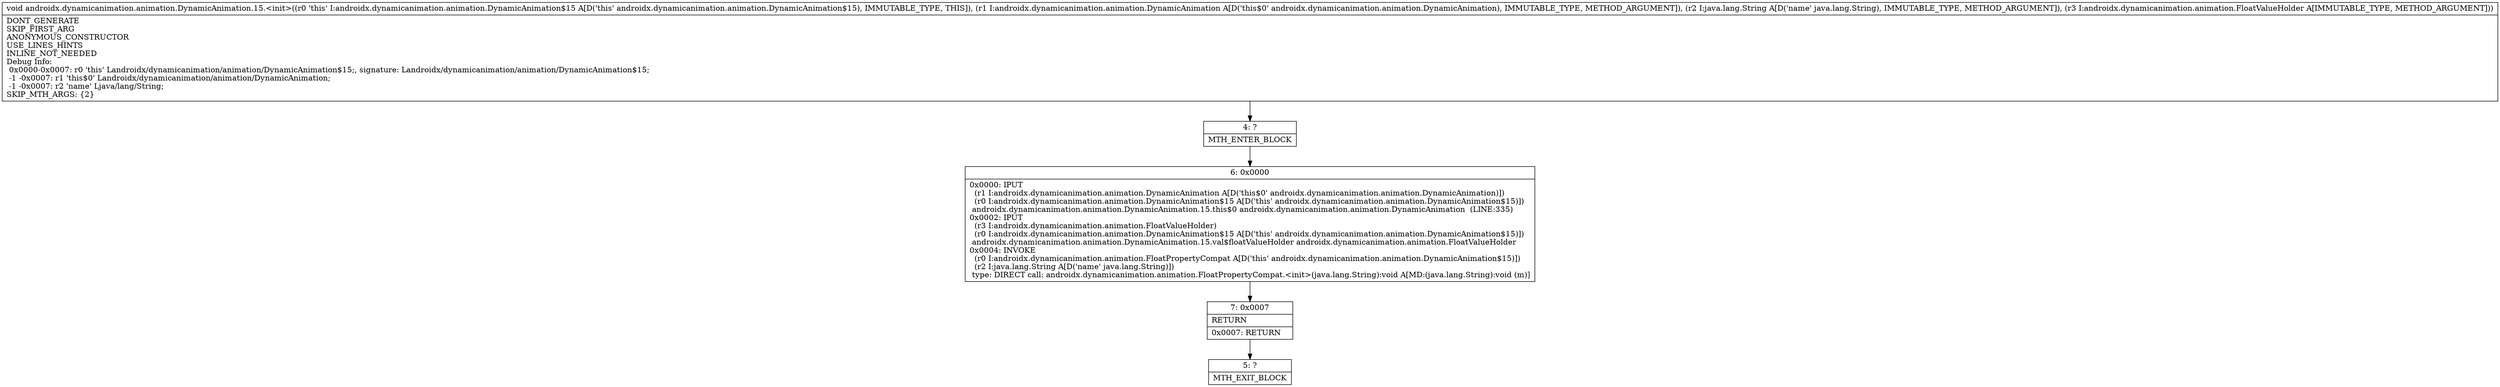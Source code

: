 digraph "CFG forandroidx.dynamicanimation.animation.DynamicAnimation.15.\<init\>(Landroidx\/dynamicanimation\/animation\/DynamicAnimation;Ljava\/lang\/String;Landroidx\/dynamicanimation\/animation\/FloatValueHolder;)V" {
Node_4 [shape=record,label="{4\:\ ?|MTH_ENTER_BLOCK\l}"];
Node_6 [shape=record,label="{6\:\ 0x0000|0x0000: IPUT  \l  (r1 I:androidx.dynamicanimation.animation.DynamicAnimation A[D('this$0' androidx.dynamicanimation.animation.DynamicAnimation)])\l  (r0 I:androidx.dynamicanimation.animation.DynamicAnimation$15 A[D('this' androidx.dynamicanimation.animation.DynamicAnimation$15)])\l androidx.dynamicanimation.animation.DynamicAnimation.15.this$0 androidx.dynamicanimation.animation.DynamicAnimation  (LINE:335)\l0x0002: IPUT  \l  (r3 I:androidx.dynamicanimation.animation.FloatValueHolder)\l  (r0 I:androidx.dynamicanimation.animation.DynamicAnimation$15 A[D('this' androidx.dynamicanimation.animation.DynamicAnimation$15)])\l androidx.dynamicanimation.animation.DynamicAnimation.15.val$floatValueHolder androidx.dynamicanimation.animation.FloatValueHolder \l0x0004: INVOKE  \l  (r0 I:androidx.dynamicanimation.animation.FloatPropertyCompat A[D('this' androidx.dynamicanimation.animation.DynamicAnimation$15)])\l  (r2 I:java.lang.String A[D('name' java.lang.String)])\l type: DIRECT call: androidx.dynamicanimation.animation.FloatPropertyCompat.\<init\>(java.lang.String):void A[MD:(java.lang.String):void (m)]\l}"];
Node_7 [shape=record,label="{7\:\ 0x0007|RETURN\l|0x0007: RETURN   \l}"];
Node_5 [shape=record,label="{5\:\ ?|MTH_EXIT_BLOCK\l}"];
MethodNode[shape=record,label="{void androidx.dynamicanimation.animation.DynamicAnimation.15.\<init\>((r0 'this' I:androidx.dynamicanimation.animation.DynamicAnimation$15 A[D('this' androidx.dynamicanimation.animation.DynamicAnimation$15), IMMUTABLE_TYPE, THIS]), (r1 I:androidx.dynamicanimation.animation.DynamicAnimation A[D('this$0' androidx.dynamicanimation.animation.DynamicAnimation), IMMUTABLE_TYPE, METHOD_ARGUMENT]), (r2 I:java.lang.String A[D('name' java.lang.String), IMMUTABLE_TYPE, METHOD_ARGUMENT]), (r3 I:androidx.dynamicanimation.animation.FloatValueHolder A[IMMUTABLE_TYPE, METHOD_ARGUMENT]))  | DONT_GENERATE\lSKIP_FIRST_ARG\lANONYMOUS_CONSTRUCTOR\lUSE_LINES_HINTS\lINLINE_NOT_NEEDED\lDebug Info:\l  0x0000\-0x0007: r0 'this' Landroidx\/dynamicanimation\/animation\/DynamicAnimation$15;, signature: Landroidx\/dynamicanimation\/animation\/DynamicAnimation$15;\l  \-1 \-0x0007: r1 'this$0' Landroidx\/dynamicanimation\/animation\/DynamicAnimation;\l  \-1 \-0x0007: r2 'name' Ljava\/lang\/String;\lSKIP_MTH_ARGS: \{2\}\l}"];
MethodNode -> Node_4;Node_4 -> Node_6;
Node_6 -> Node_7;
Node_7 -> Node_5;
}

